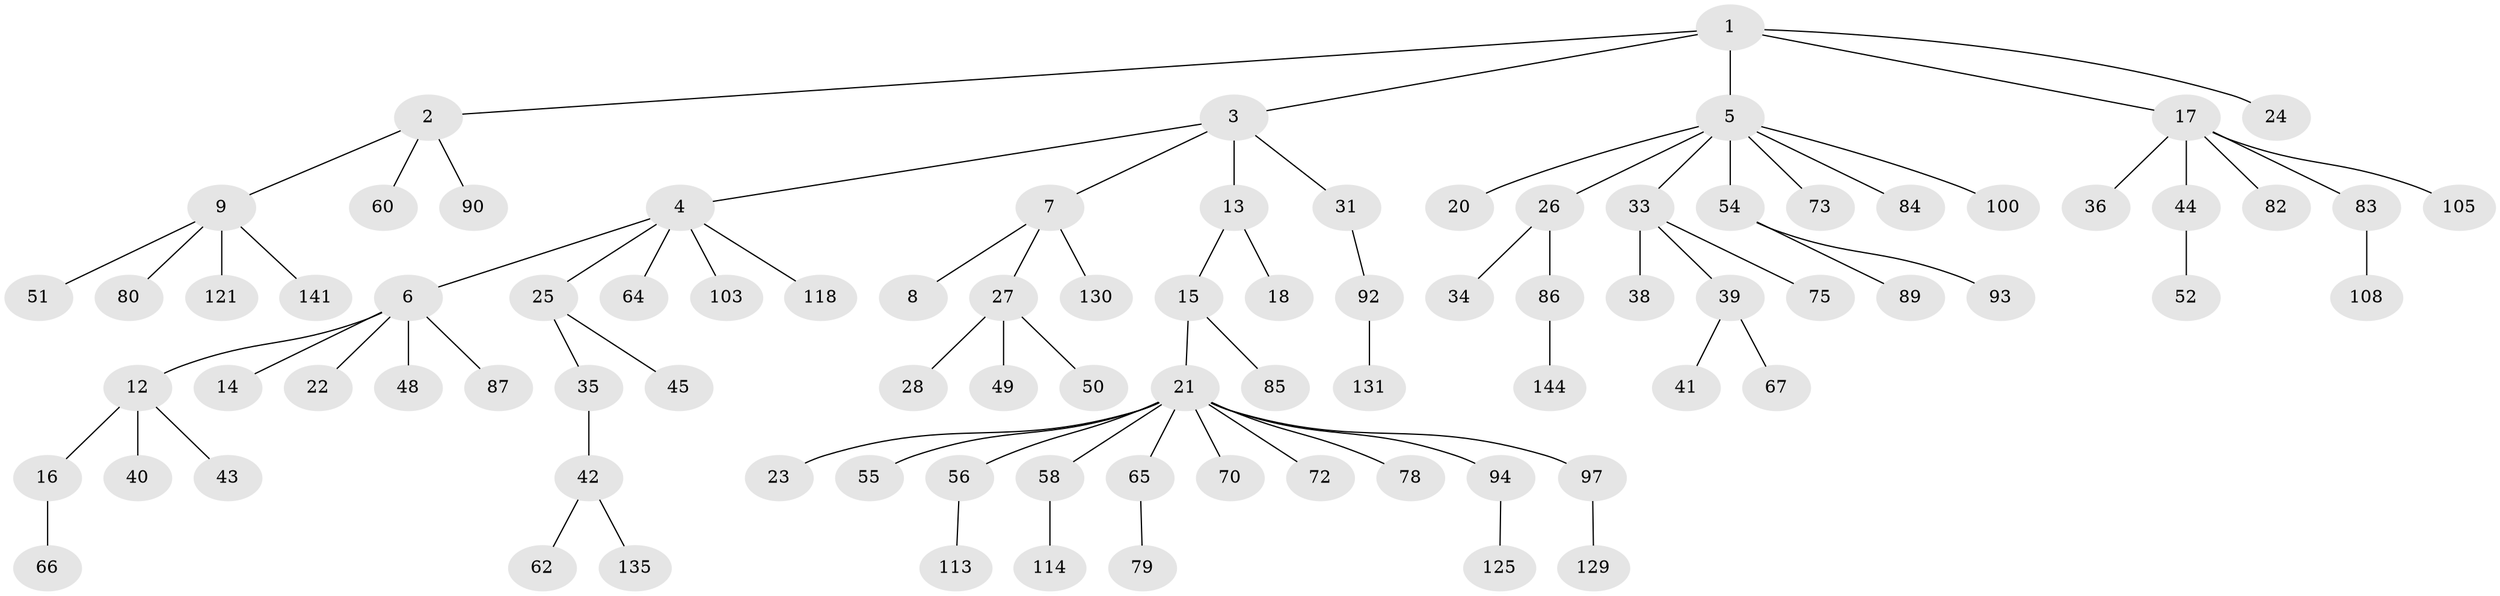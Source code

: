 // original degree distribution, {5: 0.04794520547945205, 4: 0.0684931506849315, 6: 0.02054794520547945, 2: 0.2808219178082192, 3: 0.06164383561643835, 1: 0.5068493150684932, 7: 0.0136986301369863}
// Generated by graph-tools (version 1.1) at 2025/19/03/04/25 18:19:15]
// undirected, 87 vertices, 86 edges
graph export_dot {
graph [start="1"]
  node [color=gray90,style=filled];
  1;
  2;
  3;
  4;
  5 [super="+10"];
  6;
  7;
  8 [super="+29"];
  9;
  12;
  13 [super="+74+122"];
  14 [super="+32"];
  15;
  16;
  17 [super="+19"];
  18;
  20 [super="+104+123"];
  21 [super="+76+30"];
  22 [super="+124"];
  23 [super="+106+63"];
  24;
  25;
  26 [super="+81"];
  27;
  28;
  31 [super="+88+111"];
  33 [super="+98"];
  34;
  35 [super="+112+69"];
  36 [super="+77"];
  38;
  39;
  40;
  41;
  42 [super="+96"];
  43;
  44;
  45 [super="+68"];
  48 [super="+57"];
  49;
  50 [super="+132"];
  51 [super="+146"];
  52 [super="+110"];
  54;
  55;
  56;
  58;
  60;
  62 [super="+71"];
  64 [super="+140"];
  65;
  66 [super="+145"];
  67;
  70;
  72 [super="+99+109"];
  73;
  75;
  78;
  79;
  80 [super="+134"];
  82;
  83;
  84;
  85;
  86;
  87;
  89;
  90;
  92;
  93;
  94;
  97;
  100;
  103;
  105;
  108;
  113;
  114;
  118 [super="+138"];
  121 [super="+126"];
  125;
  129 [super="+133"];
  130 [super="+139"];
  131;
  135;
  141;
  144;
  1 -- 2;
  1 -- 3;
  1 -- 5;
  1 -- 17;
  1 -- 24;
  2 -- 9;
  2 -- 60;
  2 -- 90;
  3 -- 4;
  3 -- 7;
  3 -- 13;
  3 -- 31;
  4 -- 6;
  4 -- 25;
  4 -- 64;
  4 -- 103;
  4 -- 118;
  5 -- 84;
  5 -- 100;
  5 -- 33;
  5 -- 20;
  5 -- 54;
  5 -- 73;
  5 -- 26;
  6 -- 12;
  6 -- 14;
  6 -- 22;
  6 -- 48;
  6 -- 87;
  7 -- 8;
  7 -- 27;
  7 -- 130;
  9 -- 51;
  9 -- 80;
  9 -- 121;
  9 -- 141;
  12 -- 16;
  12 -- 40;
  12 -- 43;
  13 -- 15;
  13 -- 18;
  15 -- 21;
  15 -- 85;
  16 -- 66;
  17 -- 36;
  17 -- 82;
  17 -- 105;
  17 -- 83;
  17 -- 44;
  21 -- 23;
  21 -- 55;
  21 -- 56;
  21 -- 94;
  21 -- 65;
  21 -- 97;
  21 -- 70;
  21 -- 72;
  21 -- 58;
  21 -- 78;
  25 -- 35;
  25 -- 45;
  26 -- 34;
  26 -- 86;
  27 -- 28;
  27 -- 49;
  27 -- 50;
  31 -- 92;
  33 -- 38;
  33 -- 39;
  33 -- 75;
  35 -- 42;
  39 -- 41;
  39 -- 67;
  42 -- 62;
  42 -- 135;
  44 -- 52;
  54 -- 89;
  54 -- 93;
  56 -- 113;
  58 -- 114;
  65 -- 79;
  83 -- 108;
  86 -- 144;
  92 -- 131;
  94 -- 125;
  97 -- 129;
}

